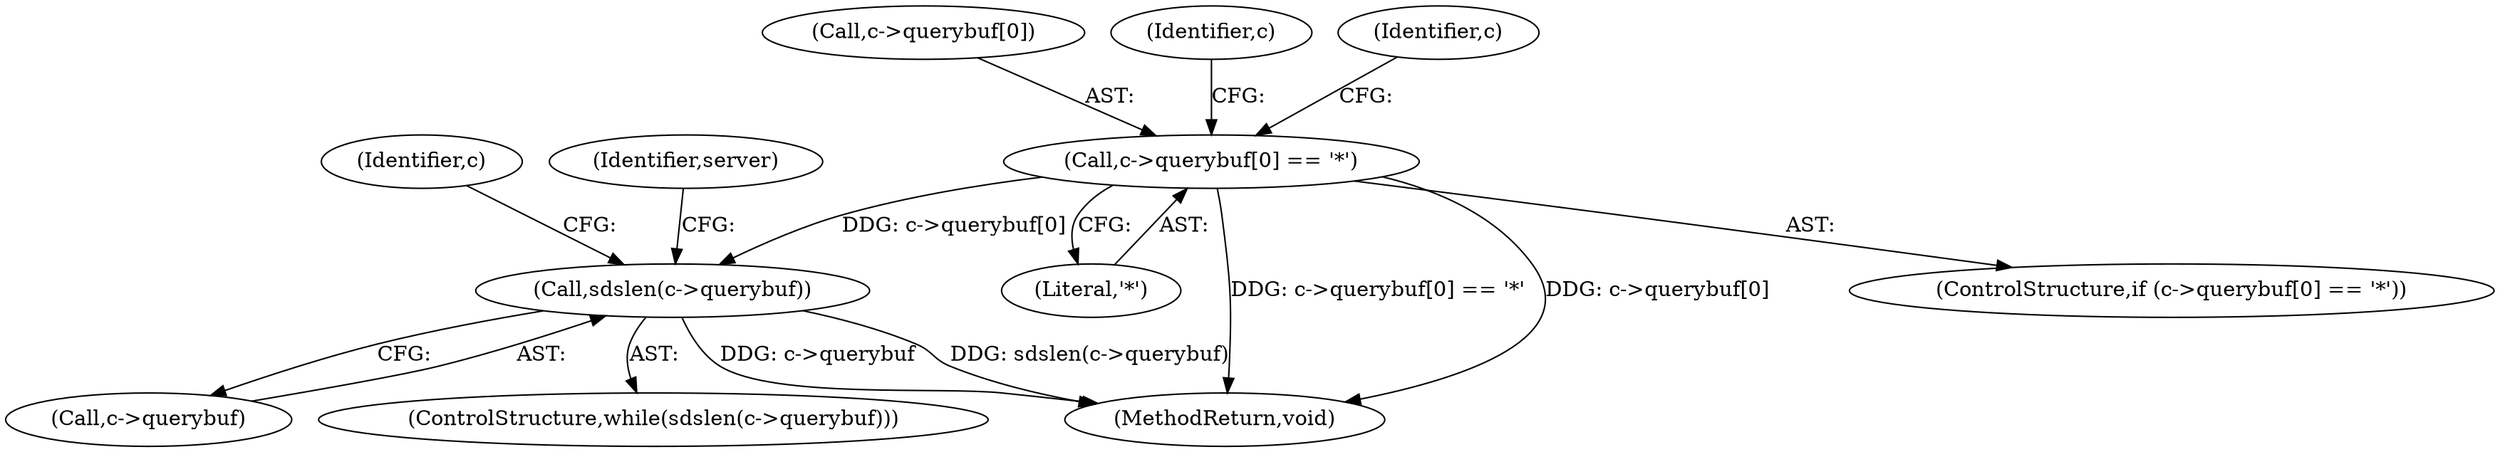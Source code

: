 digraph "0_redis_874804da0c014a7d704b3d285aa500098a931f50@array" {
"1000153" [label="(Call,c->querybuf[0] == '*')"];
"1000117" [label="(Call,sdslen(c->querybuf))"];
"1000154" [label="(Call,c->querybuf[0])"];
"1000153" [label="(Call,c->querybuf[0] == '*')"];
"1000152" [label="(ControlStructure,if (c->querybuf[0] == '*'))"];
"1000170" [label="(Identifier,c)"];
"1000159" [label="(Literal,'*')"];
"1000117" [label="(Call,sdslen(c->querybuf))"];
"1000127" [label="(Identifier,c)"];
"1000231" [label="(Identifier,server)"];
"1000234" [label="(MethodReturn,void)"];
"1000163" [label="(Identifier,c)"];
"1000118" [label="(Call,c->querybuf)"];
"1000116" [label="(ControlStructure,while(sdslen(c->querybuf)))"];
"1000153" -> "1000152"  [label="AST: "];
"1000153" -> "1000159"  [label="CFG: "];
"1000154" -> "1000153"  [label="AST: "];
"1000159" -> "1000153"  [label="AST: "];
"1000163" -> "1000153"  [label="CFG: "];
"1000170" -> "1000153"  [label="CFG: "];
"1000153" -> "1000234"  [label="DDG: c->querybuf[0] == '*'"];
"1000153" -> "1000234"  [label="DDG: c->querybuf[0]"];
"1000153" -> "1000117"  [label="DDG: c->querybuf[0]"];
"1000117" -> "1000116"  [label="AST: "];
"1000117" -> "1000118"  [label="CFG: "];
"1000118" -> "1000117"  [label="AST: "];
"1000127" -> "1000117"  [label="CFG: "];
"1000231" -> "1000117"  [label="CFG: "];
"1000117" -> "1000234"  [label="DDG: c->querybuf"];
"1000117" -> "1000234"  [label="DDG: sdslen(c->querybuf)"];
}
